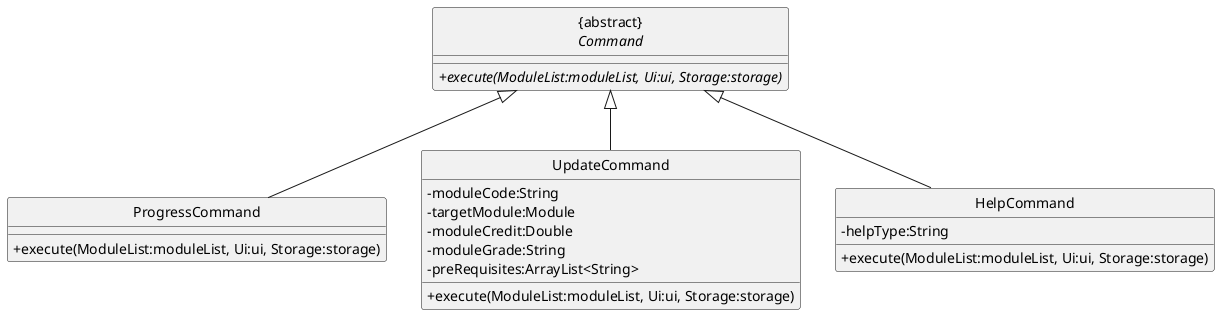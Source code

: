 @startuml

hide circle
skinparam classAttributeIconSize 0

class "{abstract}\n<i>Command" {
    +<i>execute(ModuleList:moduleList, Ui:ui, Storage:storage)
}


class "ProgressCommand" {
    +execute(ModuleList:moduleList, Ui:ui, Storage:storage)
}

class "UpdateCommand" {
    -moduleCode:String
    -targetModule:Module
    -moduleCredit:Double
    -moduleGrade:String
    -preRequisites:ArrayList<String>
    +execute(ModuleList:moduleList, Ui:ui, Storage:storage)
}

class "HelpCommand" {
    -helpType:String
    +execute(ModuleList:moduleList, Ui:ui, Storage:storage)
}

"{abstract}\n<i>Command" <|-- "ProgressCommand"
"{abstract}\n<i>Command" <|-- "UpdateCommand"
"{abstract}\n<i>Command" <|-- "HelpCommand"
@enduml